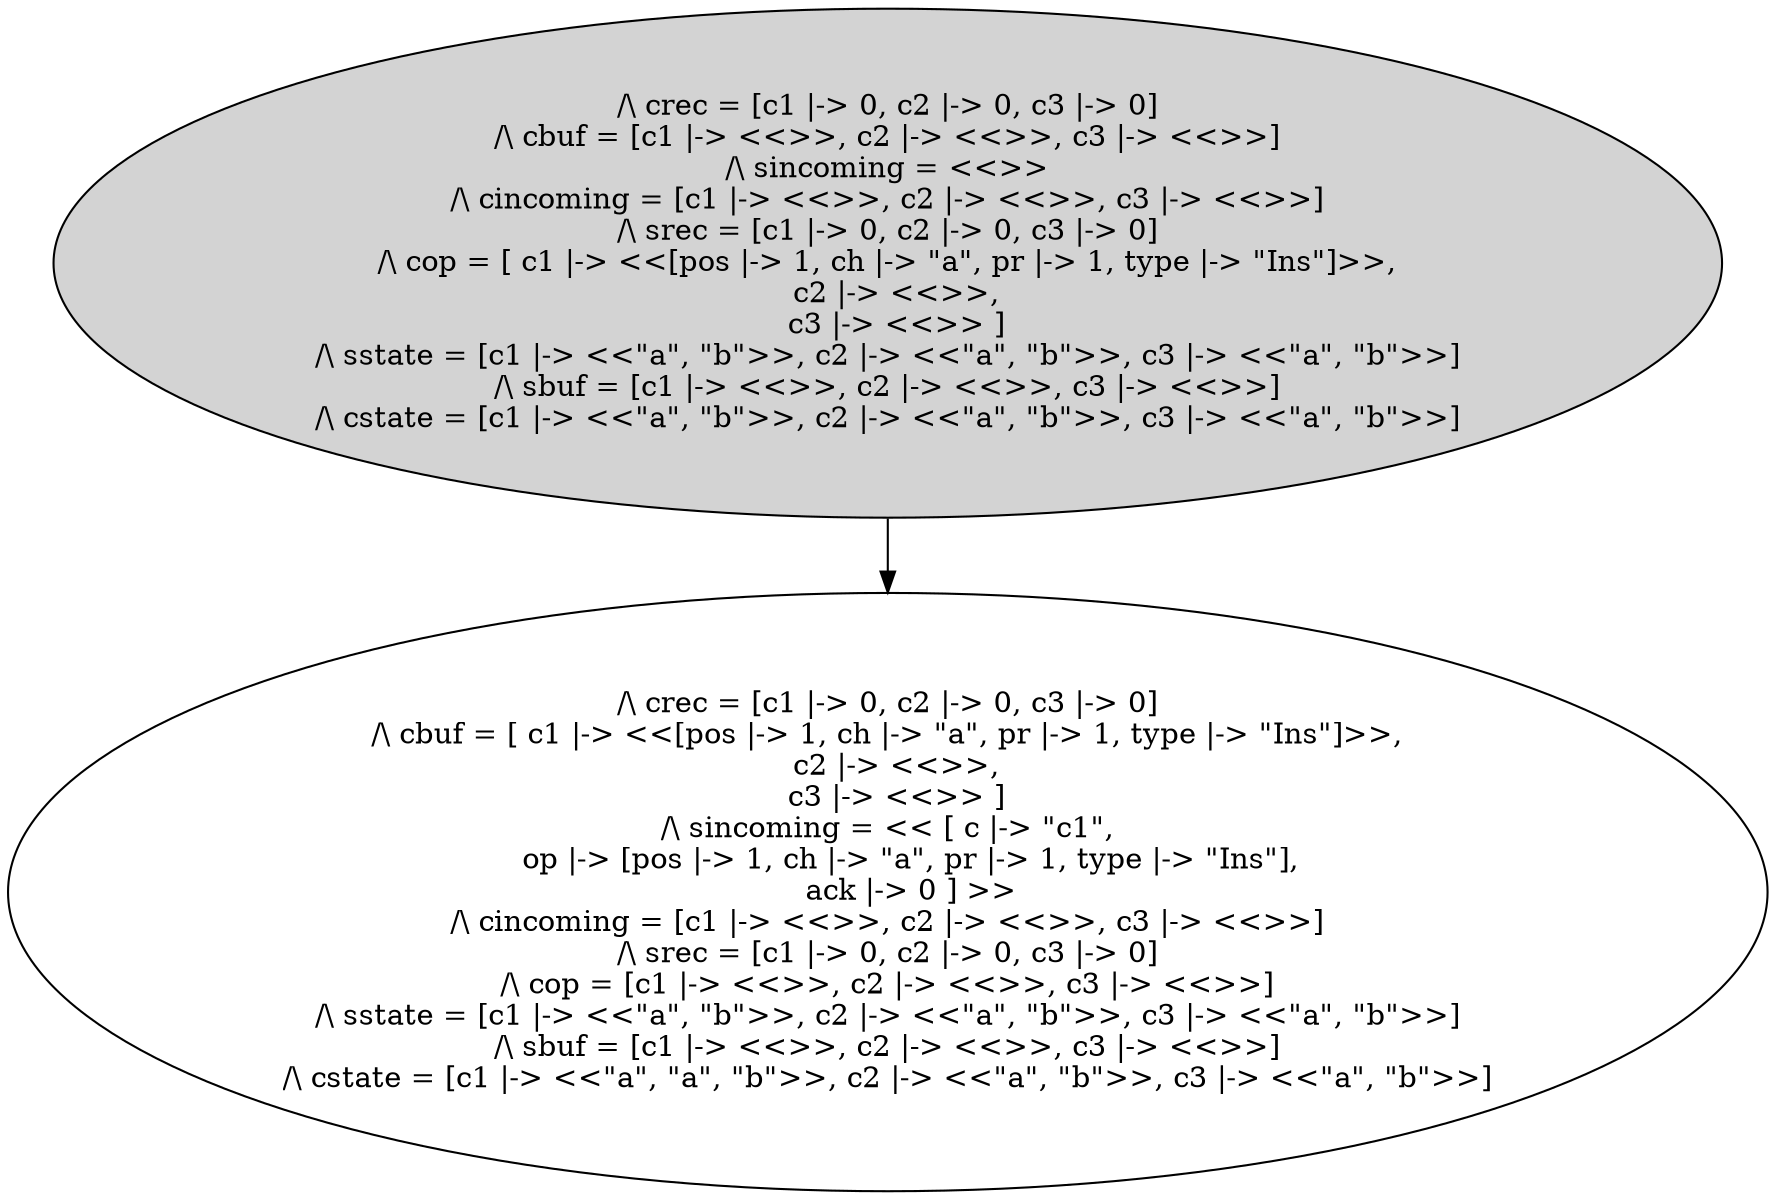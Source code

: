 strict digraph DiskGraph {
6635539976285616861 [style = filled] [label="/\\ crec = [c1 |-> 0, c2 |-> 0, c3 |-> 0]
/\\ cbuf = [c1 |-> <<>>, c2 |-> <<>>, c3 |-> <<>>]
/\\ sincoming = <<>>
/\\ cincoming = [c1 |-> <<>>, c2 |-> <<>>, c3 |-> <<>>]
/\\ srec = [c1 |-> 0, c2 |-> 0, c3 |-> 0]
/\\ cop = [ c1 |-> <<[pos |-> 1, ch |-> \"a\", pr |-> 1, type |-> \"Ins\"]>>,
  c2 |-> <<>>,
  c3 |-> <<>> ]
/\\ sstate = [c1 |-> <<\"a\", \"b\">>, c2 |-> <<\"a\", \"b\">>, c3 |-> <<\"a\", \"b\">>]
/\\ sbuf = [c1 |-> <<>>, c2 |-> <<>>, c3 |-> <<>>]
/\\ cstate = [c1 |-> <<\"a\", \"b\">>, c2 |-> <<\"a\", \"b\">>, c3 |-> <<\"a\", \"b\">>]"]
6635539976285616861 -> -199553270154256328;
-199553270154256328 [label="/\\ crec = [c1 |-> 0, c2 |-> 0, c3 |-> 0]
/\\ cbuf = [ c1 |-> <<[pos |-> 1, ch |-> \"a\", pr |-> 1, type |-> \"Ins\"]>>,
  c2 |-> <<>>,
  c3 |-> <<>> ]
/\\ sincoming = << [ c |-> \"c1\",
     op |-> [pos |-> 1, ch |-> \"a\", pr |-> 1, type |-> \"Ins\"],
     ack |-> 0 ] >>
/\\ cincoming = [c1 |-> <<>>, c2 |-> <<>>, c3 |-> <<>>]
/\\ srec = [c1 |-> 0, c2 |-> 0, c3 |-> 0]
/\\ cop = [c1 |-> <<>>, c2 |-> <<>>, c3 |-> <<>>]
/\\ sstate = [c1 |-> <<\"a\", \"b\">>, c2 |-> <<\"a\", \"b\">>, c3 |-> <<\"a\", \"b\">>]
/\\ sbuf = [c1 |-> <<>>, c2 |-> <<>>, c3 |-> <<>>]
/\\ cstate = [c1 |-> <<\"a\", \"a\", \"b\">>, c2 |-> <<\"a\", \"b\">>, c3 |-> <<\"a\", \"b\">>]"];
}